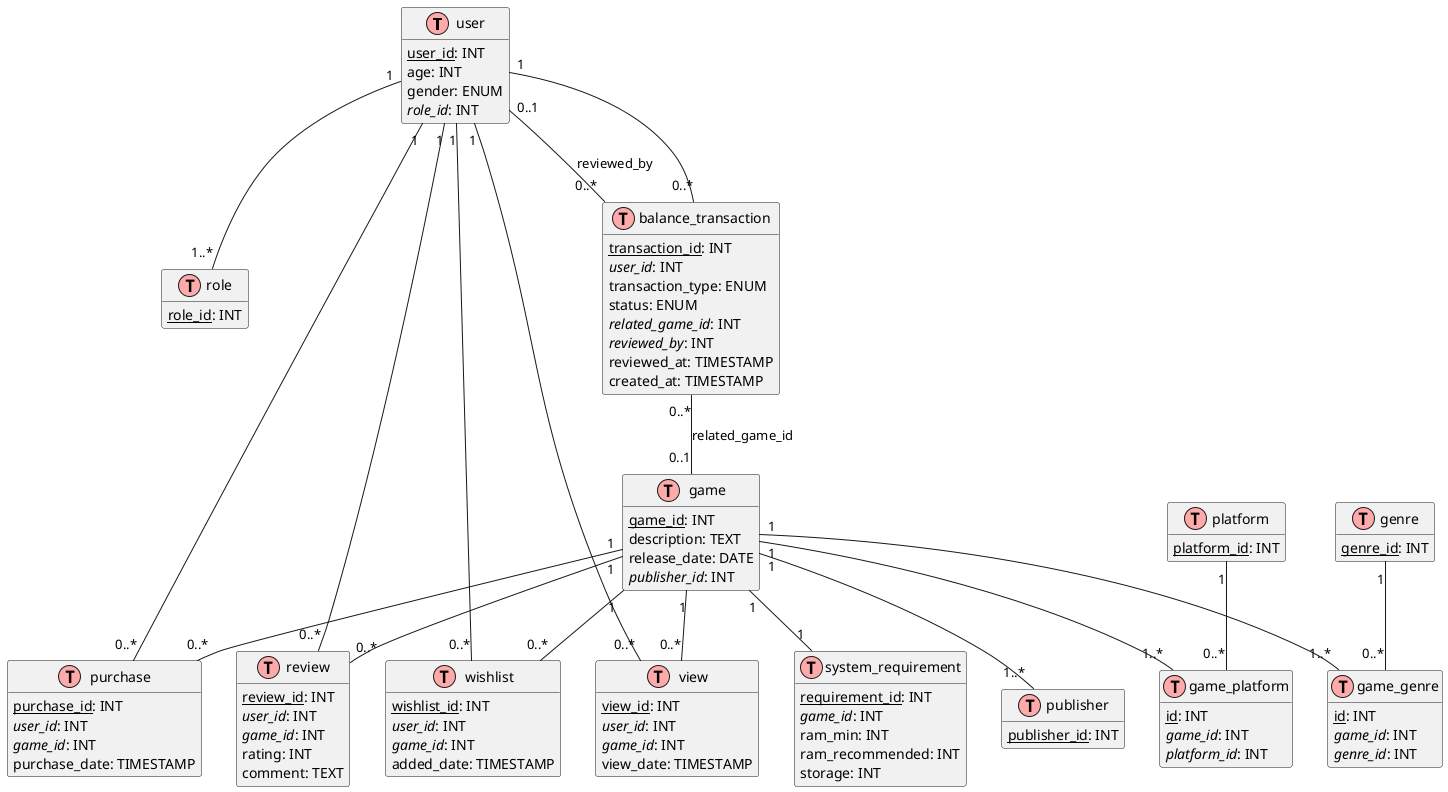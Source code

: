 @startuml ERD_Database
' ========================================
' ERD - Entity Relationship Diagram
' Database Schema for Game Store
' ========================================

!define table(x) class x << (T,#FFAAAA) >>
!define primary_key(x) <u>x</u>
!define foreign_key(x) <i>x</i>

hide methods
hide stereotypes

' Entities
table(user) {
  primary_key(user_id): INT
  username: VARCHAR(50)
  email: VARCHAR(100)
  password: VARCHAR(255)
  balance: DECIMAL(15,2)
  age: INT
  gender: ENUM
  foreign_key(role_id): INT
}

table(role) {
  primary_key(role_id): INT
  name: VARCHAR(50)
}

table(game) {
  primary_key(game_id): INT
  name: VARCHAR(255)
  description: TEXT
  price: DECIMAL(10,2)
  image: VARCHAR(500)
  release_date: DATE
  mode: VARCHAR(100)
  foreign_key(publisher_id): INT
}

table(publisher) {
  primary_key(publisher_id): INT
  name: VARCHAR(100)
}

table(genre) {
  primary_key(genre_id): INT
  name: VARCHAR(50)
}

table(platform) {
  primary_key(platform_id): INT
  name: VARCHAR(50)
}

table(game_genre) {
  primary_key(id): INT
  foreign_key(game_id): INT
  foreign_key(genre_id): INT
}

table(game_platform) {
  primary_key(id): INT
  foreign_key(game_id): INT
  foreign_key(platform_id): INT
}

table(purchase) {
  primary_key(purchase_id): INT
  foreign_key(user_id): INT
  foreign_key(game_id): INT
  purchase_date: TIMESTAMP
  payment_method: VARCHAR(50)
}

table(review) {
  primary_key(review_id): INT
  foreign_key(user_id): INT
  foreign_key(game_id): INT
  rating: INT
  comment: TEXT
}

table(wishlist) {
  primary_key(wishlist_id): INT
  foreign_key(user_id): INT
  foreign_key(game_id): INT
  added_date: TIMESTAMP
}

table(view) {
  primary_key(view_id): INT
  foreign_key(user_id): INT
  foreign_key(game_id): INT
  view_date: TIMESTAMP
}

table(balance_transaction) {
  primary_key(transaction_id): INT
  foreign_key(user_id): INT
  amount: DECIMAL(15,2)
  balance_before: DECIMAL(15,2)
  balance_after: DECIMAL(15,2)
  transaction_type: ENUM
  status: ENUM
  description: VARCHAR(500)
  foreign_key(related_game_id): INT
  foreign_key(reviewed_by): INT
  reviewed_at: TIMESTAMP
  created_at: TIMESTAMP
}

table(system_requirement) {
  primary_key(requirement_id): INT
  foreign_key(game_id): INT
  cpu_min: VARCHAR(200)
  cpu_recommended: VARCHAR(200)
  gpu_min: VARCHAR(200)
  gpu_recommended: VARCHAR(200)
  ram_min: INT
  ram_recommended: INT
  storage: INT
}

' Relationships
user "1" -- "1..*" role
user "1" -- "0..*" purchase
user "1" -- "0..*" review
user "1" -- "0..*" wishlist
user "1" -- "0..*" view
user "1" -- "0..*" balance_transaction

game "1" -- "0..*" purchase
game "1" -- "0..*" review
game "1" -- "0..*" wishlist
game "1" -- "0..*" view
game "1" -- "1" system_requirement
game "1" -- "1..*" publisher
game "1" -- "1..*" game_genre
game "1" -- "1..*" game_platform

genre "1" -- "0..*" game_genre
platform "1" -- "0..*" game_platform

balance_transaction "0..*" -- "0..1" game : related_game_id
balance_transaction "0..*" -- "0..1" user : reviewed_by

@enduml

@startuml UseCase_Customer
' ========================================
' Use Case Diagram - Customer
' ========================================

left to right direction
skinparam packageStyle rectangle

actor Customer as customer
actor "Payment System" as payment
actor "AI Recommendation" as ai

rectangle "Game Store System" {
  usecase "Đăng ký tài khoản" as UC1
  usecase "Đăng nhập" as UC2
  usecase "Tìm kiếm game" as UC3
  usecase "Xem chi tiết game" as UC4
  usecase "Thêm vào Wishlist" as UC5
  usecase "Mua game" as UC6
  usecase "Đánh giá & Review" as UC7
  usecase "Nạp tiền" as UC8
  usecase "Xem lịch sử giao dịch" as UC9
  usecase "Quản lý thông tin cá nhân" as UC10
  usecase "Nhận gợi ý game" as UC11
  usecase "Lọc game theo thể loại" as UC12
  usecase "Xem thư viện game đã mua" as UC13
}

customer --> UC1
customer --> UC2
customer --> UC3
customer --> UC4
customer --> UC5
customer --> UC6
customer --> UC7
customer --> UC8
customer --> UC9
customer --> UC10
customer --> UC11
customer --> UC12
customer --> UC13

UC6 ..> payment : <<include>>
UC11 ..> ai : <<include>>
UC3 ..> UC4 : <<extend>>
UC4 ..> UC5 : <<extend>>
UC4 ..> UC6 : <<extend>>

@enduml

@startuml UseCase_Admin
' ========================================
' Use Case Diagram - Admin
' ========================================

left to right direction
skinparam packageStyle rectangle

actor Admin as admin
actor "Database" as db

rectangle "Admin Management System" {
  usecase "Quản lý game" as UC1
  usecase "Thêm game mới" as UC2
  usecase "Sửa thông tin game" as UC3
  usecase "Xóa game" as UC4
  usecase "Quản lý người dùng" as UC5
  usecase "Xem thống kê doanh thu" as UC6
  usecase "Quản lý đánh giá" as UC7
  usecase "Duyệt yêu cầu nạp tiền" as UC8
  usecase "Từ chối nạp tiền" as UC9
  usecase "Quản lý giao dịch" as UC10
  usecase "Xem báo cáo" as UC11
}

admin --> UC1
admin --> UC5
admin --> UC6
admin --> UC7
admin --> UC8
admin --> UC10
admin --> UC11

UC1 ..> UC2 : <<extend>>
UC1 ..> UC3 : <<extend>>
UC1 ..> UC4 : <<extend>>
UC8 ..> UC9 : <<extend>>

UC2 ..> db : <<include>>
UC3 ..> db : <<include>>
UC4 ..> db : <<include>>
UC8 ..> db : <<include>>

@enduml

@startuml Activity_Purchase
' ========================================
' Activity Diagram - Purchase Game Flow
' ========================================

|Customer|
start
:Duyệt danh sách game;
:Chọn game muốn mua;
:Xem chi tiết game;

if (Đã mua game này?) then (yes)
  :Hiển thị "Đã sở hữu";
  stop
else (no)
  :Nhấn nút "Mua game";
endif

|System|
:Kiểm tra đăng nhập;

if (Đã đăng nhập?) then (no)
  :Redirect đến trang login;
  stop
else (yes)
  :Hiển thị modal thanh toán;
endif

|Customer|
:Xem thông tin:
- Giá game
- Số dư hiện tại
- Số dư sau khi mua;

if (Số dư đủ?) then (no)
  :Hiển thị thông báo\n"Số dư không đủ";
  :Đề xuất nạp tiền;
  stop
else (yes)
  :Xác nhận mua;
endif

|System|
:Trừ số dư;
:Tạo bản ghi purchase;
:Tạo transaction record\n(type: PURCHASE, status: APPROVED);
:Cập nhật balance;
:Thêm game vào thư viện;

|Customer|
:Nhận thông báo thành công;
:Có thể tải/chơi game;

stop

@enduml

@startuml Activity_Deposit
' ========================================
' Activity Diagram - Deposit Money Flow
' ========================================

|Customer|
start
:Truy cập trang Profile;
:Chọn tab "Nạp tiền";
:Nhập số tiền cần nạp;
:Nhập ghi chú (optional);
:Gửi yêu cầu nạp tiền;

|System|
:Tạo transaction record\n(type: DEPOSIT, status: PENDING);
:Lưu vào database;
:Hiển thị thông tin chuyển khoản:
- Số tài khoản
- Mã QR
- Nội dung CK;

|Customer|
:Thực hiện chuyển khoản\nqua ngân hàng;
:Chờ admin duyệt;

|Admin|
:Vào trang "Yêu cầu nạp tiền";
:Xem danh sách pending;
:Kiểm tra thông tin CK;

if (Thông tin đúng?) then (yes)
  :Nhấn "Duyệt";
  
  |System|
  :Cập nhật status = APPROVED;
  :Cộng tiền vào balance;
  :Lưu reviewed_by, reviewed_at;
  :Gửi notification cho user;
  
  |Customer|
  :Nhận thông báo\n"Nạp tiền thành công";
  :Số dư được cập nhật;
  
else (no)
  :Nhấn "Từ chối";
  
  |System|
  :Cập nhật status = REJECTED;
  :Lưu lý do từ chối;
  :Gửi notification cho user;
  
  |Customer|
  :Nhận thông báo\n"Yêu cầu bị từ chối";
endif

stop

@enduml

@startuml Sequence_Recommendation
' ========================================
' Sequence Diagram - AI Recommendation System
' ========================================

actor User
participant "Frontend\n(React)" as FE
participant "Backend\n(Node.js/Express)" as BE
participant "Python AI\nService" as AI
database "MySQL\nDatabase" as DB
database "SQLite\nInteractions" as SQLite

User -> FE: Truy cập trang chủ
activate FE

FE -> BE: GET /api/recommendations/:userId
activate BE

BE -> DB: Query user interactions\n(purchases, reviews,\nwishlist, views)
activate DB
DB --> BE: User interaction data
deactivate DB

BE -> AI: POST /recommend\n{user_id, interactions}
activate AI

AI -> AI: Load pre-trained models\n(SVD, Content, Demographic)

AI -> SQLite: Query interaction history\nwith timestamps
activate SQLite
SQLite --> AI: Timestamped interactions
deactivate SQLite

AI -> AI: Apply temporal decay\nweight × exp(-0.01 × days)

AI -> AI: Build user profile vector\nfrom weighted interactions

== Collaborative Filtering (SVD) ==
AI -> AI: U × Σ × V^T\nPredict ratings

== Content-Based Filtering ==
AI -> AI: TF-IDF similarity\nCosine distance

== Demographic Filtering ==
AI -> AI: Find similar users\nby age & gender

== Keyword Filtering ==
AI -> AI: Keyword matching\n(if search query exists)

AI -> AI: Ensemble scores:\nfinal = svd×0.45 + content×0.35\n+ demo×0.20 + keyword×0.0

AI -> AI: Rank by final score\nFilter out purchased games

AI --> BE: Top 10 recommended games\n[{game_id, score, reason}]
deactivate AI

BE -> DB: Fetch game details\nfor recommendations
activate DB
DB --> BE: Game info\n(name, price, image, etc.)
deactivate DB

BE --> FE: Recommendation list\nwith full game data
deactivate BE

FE -> FE: Render game cards\nwith "Recommended for you" tag

FE --> User: Display personalized\nrecommendations
deactivate FE

User -> FE: Click on recommended game
activate FE
FE -> BE: Track interaction\nPOST /api/track/view
activate BE
BE -> SQLite: Log view interaction\nwith timestamp
activate SQLite
SQLite --> BE: Success
deactivate SQLite
BE --> FE: OK
deactivate BE
deactivate FE

note over AI, SQLite
  Interactions được log liên tục
  để cải thiện recommendations
  trong tương lai
end note

@enduml

@startuml Component_Architecture
' ========================================
' Component Diagram - System Architecture
' ========================================

!define RECTANGLE class

skinparam componentStyle rectangle

package "Frontend - React + TypeScript" {
  [Customer Pages] as CP
  [Admin Pages] as AP
  [Auth Context] as Auth
  [Material-UI Components] as MUI
  [Axios HTTP Client] as Axios
}

package "Backend - Node.js + Express" {
  [API Routes] as Routes
  [Controllers] as Ctrl
  [Models] as Models
  [Middleware] as MW
  [JWT Service] as JWT
}

package "AI Service - Python + Flask" {
  [Recommendation API] as RecAPI
  [SVD Model] as SVD
  [Content-Based Filter] as CBF
  [Demographic Filter] as Demo
  [Keyword Filter] as KW
  [Temporal Analyzer] as Temporal
}

database "MySQL Database" as MySQL {
  [user]
  [game]
  [purchase]
  [review]
  [wishlist]
  [view]
  [balance_transaction]
}

database "SQLite DB" as SQLite {
  [user_interactions]
}

cloud "External Services" {
  [Bank Transfer] as Bank
}

CP --> Auth
AP --> Auth
CP --> MUI
AP --> MUI
CP --> Axios
AP --> Axios

Axios --> Routes : HTTP/REST

Routes --> MW : Auth Check
MW --> JWT : Verify Token
Routes --> Ctrl : Business Logic
Ctrl --> Models : Data Access
Models --> MySQL : SQL Queries

Ctrl --> RecAPI : HTTP Request
RecAPI --> SVD
RecAPI --> CBF
RecAPI --> Demo
RecAPI --> KW
RecAPI --> Temporal
SVD --> SQLite
CBF --> SQLite
Temporal --> SQLite

CP --> Bank : QR Code Payment
Bank --> AP : Verify Transfer

note right of RecAPI
  Dynamic Weighting:
  - SVD: 45% / 15%
  - Content: 35% / 15%
  - Demo: 20% / 10%
  - Keyword: 0% / 60%
end note

@enduml

@startuml Class_Models
' ========================================
' Class Diagram - Backend Models
' ========================================

class UserModel {
  +findById(userId): User
  +findByEmail(email): User
  +create(userData): userId
  +updateBalance(userId, newBalance)
  +updateProfile(userId, data)
}

class GameModel {
  +findById(gameId): Game
  +findAll(): Game[]
  +findAllWithPublisherAndGenres(): Game[]
  +create(gameData): gameId
  +update(gameId, data)
  +delete(gameId)
}

class PurchaseModel {
  +create(userId, gameId): purchaseId
  +findByUserId(userId): Purchase[]
  +findByGameId(gameId): Purchase[]
  +checkOwnership(userId, gameId): boolean
}

class ReviewModel {
  +create(userId, gameId, rating, comment): reviewId
  +findByUserId(userId): Review[]
  +findByGameId(gameId): Review[]
  +update(reviewId, data)
  +delete(reviewId)
}

class WishlistModel {
  +add(userId, gameId): wishlistId
  +remove(userId, gameId)
  +findByUserId(userId): Wishlist[]
  +checkExists(userId, gameId): boolean
}

class ViewModel {
  +track(userId, gameId)
  +findByUserId(userId): View[]
  +getViewCount(gameId): number
}

class BalanceTransactionModel {
  +create(transactionData): transactionId
  +findByUserId(userId): Transaction[]
  +findPendingDeposits(): Transaction[]
  +getUserPendingDeposits(userId): Transaction[]
  +approveDeposit(transactionId, adminId)
  +rejectDeposit(transactionId, adminId, reason)
  +getStatsByUserId(userId): Stats
}

class PublisherModel {
  +findById(publisherId): Publisher
  +findAll(): Publisher[]
  +create(name): publisherId
}

class GenreModel {
  +findById(genreId): Genre
  +findAll(): Genre[]
  +findByGameId(gameId): Genre[]
}

class PlatformModel {
  +findById(platformId): Platform
  +findAll(): Platform[]
  +findByGameId(gameId): Platform[]
}

UserModel "1" -- "0..*" PurchaseModel
UserModel "1" -- "0..*" ReviewModel
UserModel "1" -- "0..*" WishlistModel
UserModel "1" -- "0..*" ViewModel
UserModel "1" -- "0..*" BalanceTransactionModel

GameModel "1" -- "0..*" PurchaseModel
GameModel "1" -- "0..*" ReviewModel
GameModel "1" -- "0..*" WishlistModel
GameModel "1" -- "0..*" ViewModel
GameModel "1" -- "1" PublisherModel
GameModel "1" -- "1..*" GenreModel
GameModel "1" -- "1..*" PlatformModel

@enduml

@startuml State_Deposit
' ========================================
' State Diagram - Deposit Transaction
' ========================================

[*] --> Created : User submits\ndeposit request

Created --> Pending : System creates\ntransaction record\n(status = PENDING)

Pending --> UnderReview : Admin views\nrequest

UnderReview --> Approved : Admin approves\n& verifies payment
UnderReview --> Rejected : Admin rejects\n(invalid info)

Approved --> Completed : System adds\nmoney to balance

Rejected --> [*]
Completed --> [*]

note right of Pending
  Transaction data:
  - user_id
  - amount
  - balance_before
  - balance_after (expected)
  - status: PENDING
  - description
end note

note right of Approved
  Updated fields:
  - status: APPROVED
  - reviewed_by: admin_id
  - reviewed_at: timestamp
  - User balance updated
end note

note right of Rejected
  Updated fields:
  - status: REJECTED
  - reviewed_by: admin_id
  - reviewed_at: timestamp
  - Balance unchanged
end note

@enduml

@startuml Deployment_Architecture
' ========================================
' Deployment Diagram
' ========================================

node "Client Browser" {
  component [React App\n(TypeScript)] as React
}

node "Web Server\n(Node.js)" {
  component [Express API\nBackend] as Express
}

node "AI Server\n(Python)" {
  component [Flask Service\nRecommendation] as Flask
}

node "Database Server" {
  database [MySQL\nMain Database] as MySQL
  database [SQLite\nInteractions] as SQLite
}

cloud "CDN / Storage" {
  storage [Game Images\nStatic Assets] as CDN
}

React --> Express : HTTPS/REST API\nport 3001
Express --> Flask : HTTP\nport 5000
Express --> MySQL : MySQL Protocol\nport 3306
Flask --> SQLite : SQLite\nLocal File
React --> CDN : HTTPS\nStatic Assets

note right of Express
  Environment: Node.js 18+
  Framework: Express.js
  Auth: JWT tokens
  Port: 3001
end note

note right of Flask
  Environment: Python 3.8+
  Framework: Flask
  Libraries: numpy, pandas,
  scikit-learn, scipy
  Port: 5000
end note

note right of MySQL
  Storage: Game data,
  Users, Purchases,
  Reviews, Transactions
end note

note right of SQLite
  Storage: Interaction logs
  with timestamps for
  temporal analysis
end note

@enduml

@startuml Activity_AI_Training
' ========================================
' Activity Diagram - AI Model Training
' ========================================

|Data Engineer|
start

:Load data từ JSON files\n(game.json, library.json);

:Connect to MySQL database\nExport user interactions;

:Connect to SQLite\nExport timestamped interactions;

|Preprocessing|
:Create user-item matrix;

:Calculate weighted ratings:
- Wishlist: 5.0
- Purchase no review: 3.0
- Purchase + 5 star: 5.0
- Purchase + 4 star: 4.0
- Purchase + 3 star: 3.0
- Purchase + 2 star: 2.0
- Purchase + 1 star: 1.0
- View: 0.5 per view;

:Apply temporal decay:
weight × exp(-0.01 × days_elapsed);

|SVD Model|
:Normalize user-item matrix\n(demean by user average);

:Apply SVD decomposition\nU, Σ, V^T = svd(matrix, k=2);

:Reconstruct predicted ratings\nR = U × Σ × V^T + mean;

:Save SVD components;

|Content-Based Model|
:Extract game features:
- Genre (One-Hot)
- Platform (Multi-hot)
- Publisher (Embedding)
- Price (Normalized)
- Keywords (TF-IDF);

:Build TF-IDF vectorizer\nfrom descriptions & tags;

:Calculate cosine similarity\nbetween all games;

:Save content similarity matrix;

|Demographic Model|
:Group users by age & gender;

:Calculate demographic similarity;

:Build demographic profiles;

|Keyword Model|
:Extract keywords from:
- Game descriptions
- Tags
- Reviews;

:Build keyword library\nwith TF-IDF scores;

:Create keyword embeddings;

|Validation|
if (Models trained successfully?) then (yes)
  :Save all models to disk;
  :Update model version;
  :Log training metrics;
  
  :Deploy to Flask API;
  
  :Test with sample users;
  
  if (Performance acceptable?) then (yes)
    :Activate new models;
    :Monitor performance;
    stop
  else (no)
    :Rollback to previous version;
    :Debug issues;
    stop
  endif
  
else (no)
  :Log error details;
  :Alert data team;
  stop
endif

@enduml

@startuml Flow_Recommendation
' ========================================
' Flowchart - Recommendation Process
' ========================================

start

:User requests recommendations;

:Load user interaction history\n(purchase, review, wishlist, view);

if (User has interactions?) then (yes)
  :Load interactions with timestamps;
  
  :Calculate days elapsed\nfor each interaction;
  
  :Apply temporal decay\nweight × exp(-0.01 × days);
  
  :Build weighted user profile;
  
  partition "SVD Collaborative Filtering" {
    :Get user vector from U matrix;
    :Predict ratings = U × Σ × V^T;
    :Score = predicted_rating × 0.45;
  }
  
  partition "Content-Based Filtering" {
    :Extract features from\nuser's liked games;
    :Calculate similarity with\nall other games;
    :Score = similarity × 0.35;
  }
  
  partition "Demographic Filtering" {
    :Find users with similar\nage & gender;
    :Get games they liked;
    :Score = demo_score × 0.20;
  }
  
  partition "Keyword Filtering (if applicable)" {
    if (User entered keyword?) then (yes)
      :Match keyword with game\ndescriptions using TF-IDF;
      :Score = keyword_score × 0.60;
      :Adjust other weights:
      SVD=0.15, Content=0.15, Demo=0.10;
    else (no)
      :Keyword score = 0;
    endif
  }
  
else (no - Cold Start)
  :Recommend popular games;
  :Recommend high-rated games;
  :Recommend trending games;
  stop
endif

:Combine all scores\nfinal = SVD + Content + Demo + Keyword;

:Filter out already purchased games;

:Sort by final score (descending);

:Select top N games (default 10);

:Add recommendation reasons:
- "Similar to games you liked"
- "Popular in your age group"
- "Matches your search";

:Return recommendations to user;

stop

@enduml

